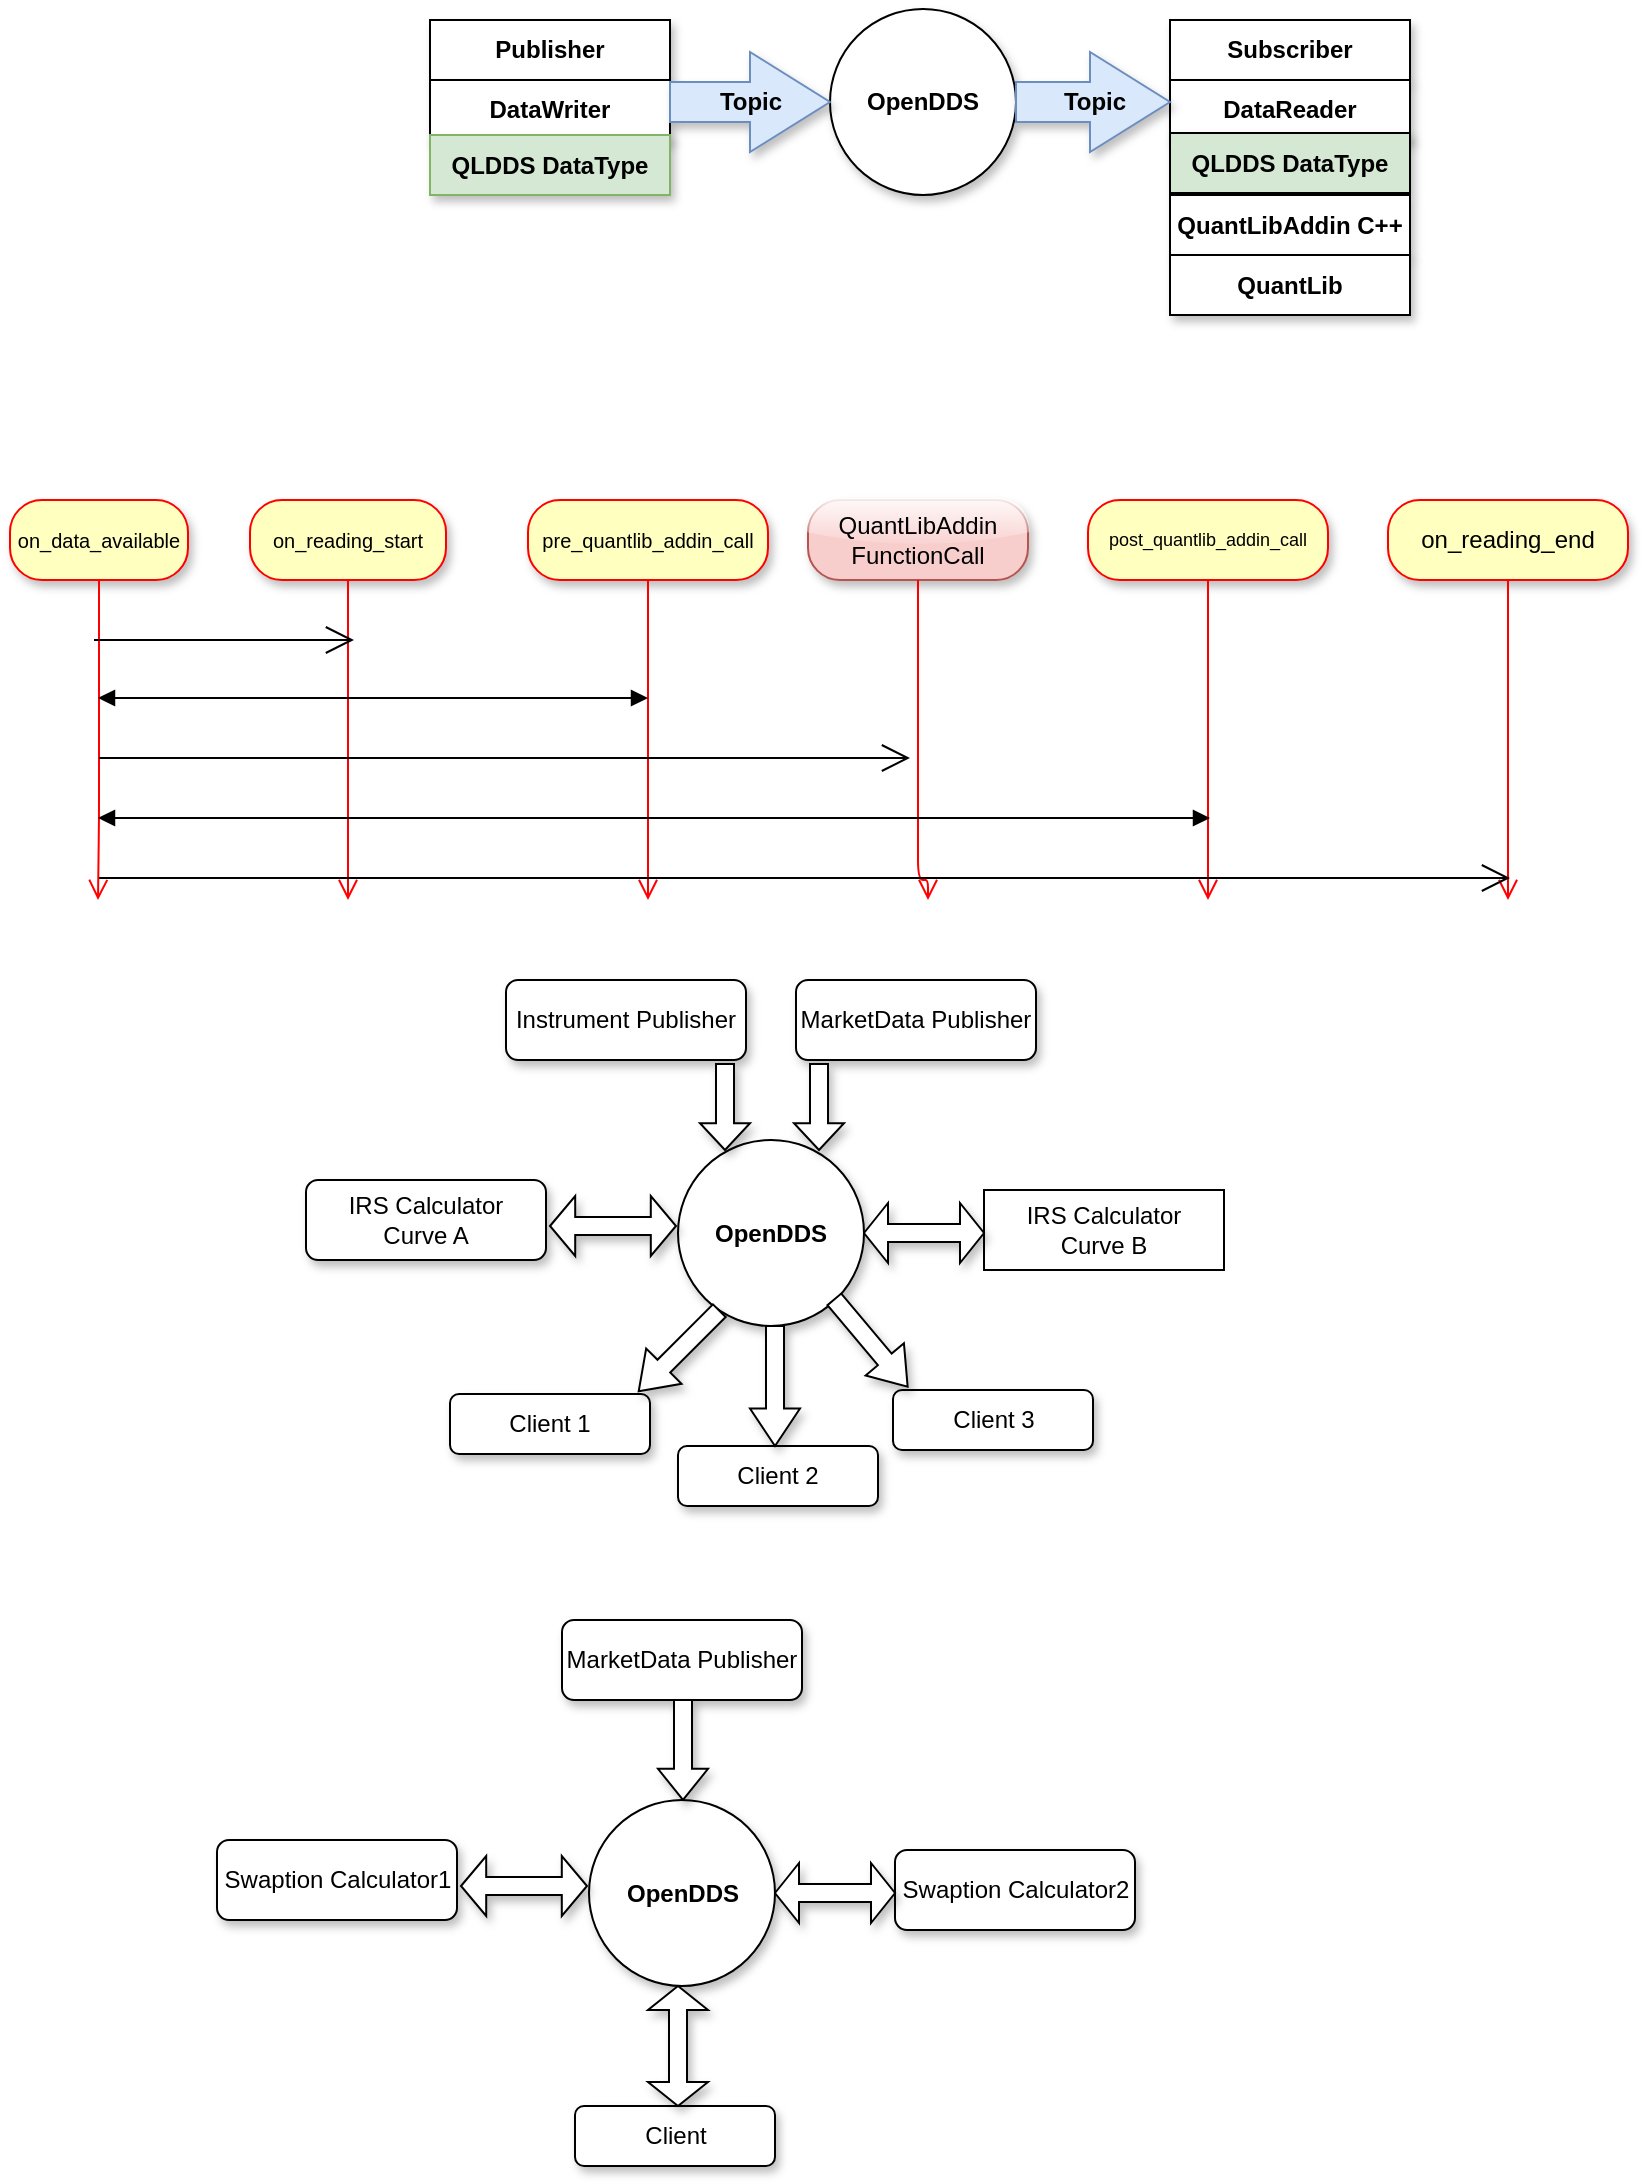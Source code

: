 <mxfile version="12.2.0" type="github" pages="1">
  <diagram id="FgFeBv1eccKTeo6hjX-A" name="Page-1">
    <mxGraphModel dx="952" dy="1168" grid="1" gridSize="10" guides="1" tooltips="1" connect="1" arrows="1" fold="1" page="1" pageScale="1" pageWidth="850" pageHeight="3500" math="0" shadow="0">
      <root>
        <mxCell id="0"/>
        <mxCell id="1" parent="0"/>
        <mxCell id="dGfULtTPnIdKDtHaVdav-1" value="OpenDDS" style="ellipse;whiteSpace=wrap;html=1;aspect=fixed;fontStyle=1;shadow=1;" vertex="1" parent="1">
          <mxGeometry x="430" y="154.5" width="93" height="93" as="geometry"/>
        </mxCell>
        <mxCell id="dGfULtTPnIdKDtHaVdav-2" value="&lt;b&gt;Publisher&lt;/b&gt;" style="rounded=0;whiteSpace=wrap;html=1;shadow=1;" vertex="1" parent="1">
          <mxGeometry x="230" y="160" width="120" height="30" as="geometry"/>
        </mxCell>
        <mxCell id="dGfULtTPnIdKDtHaVdav-6" value="&lt;b&gt;DataWriter&lt;/b&gt;" style="rounded=0;whiteSpace=wrap;html=1;shadow=1;" vertex="1" parent="1">
          <mxGeometry x="230" y="190" width="120" height="30" as="geometry"/>
        </mxCell>
        <mxCell id="dGfULtTPnIdKDtHaVdav-7" value="&lt;b&gt;QLDDS DataType&lt;br&gt;&lt;/b&gt;" style="rounded=0;whiteSpace=wrap;html=1;fillColor=#d5e8d4;strokeColor=#82b366;shadow=1;" vertex="1" parent="1">
          <mxGeometry x="230" y="217.5" width="120" height="30" as="geometry"/>
        </mxCell>
        <mxCell id="dGfULtTPnIdKDtHaVdav-9" value="Topic" style="html=1;shadow=1;dashed=0;align=center;verticalAlign=middle;shape=mxgraph.arrows2.arrow;dy=0.6;dx=40;notch=0;fillColor=#dae8fc;strokeColor=#6c8ebf;fontStyle=1" vertex="1" parent="1">
          <mxGeometry x="350" y="176" width="80" height="50" as="geometry"/>
        </mxCell>
        <mxCell id="dGfULtTPnIdKDtHaVdav-10" value="&lt;b&gt;Subscriber&lt;/b&gt;" style="rounded=0;whiteSpace=wrap;html=1;shadow=1;" vertex="1" parent="1">
          <mxGeometry x="600" y="160" width="120" height="30" as="geometry"/>
        </mxCell>
        <mxCell id="dGfULtTPnIdKDtHaVdav-11" value="&lt;b&gt;DataReader&lt;/b&gt;" style="rounded=0;whiteSpace=wrap;html=1;shadow=1;" vertex="1" parent="1">
          <mxGeometry x="600" y="190" width="120" height="30" as="geometry"/>
        </mxCell>
        <mxCell id="dGfULtTPnIdKDtHaVdav-12" value="&lt;b&gt;QLDDS DataType&lt;/b&gt;" style="rounded=0;whiteSpace=wrap;html=1;fillColor=#d5e8d4;strokeColor=#000000;glass=0;shadow=1;comic=0;" vertex="1" parent="1">
          <mxGeometry x="600" y="216.5" width="120" height="30" as="geometry"/>
        </mxCell>
        <mxCell id="dGfULtTPnIdKDtHaVdav-13" value="&lt;b&gt;QuantLibAddin C++&lt;/b&gt;" style="rounded=0;whiteSpace=wrap;html=1;strokeColor=#000000;shadow=1;" vertex="1" parent="1">
          <mxGeometry x="600" y="247.5" width="120" height="30" as="geometry"/>
        </mxCell>
        <mxCell id="dGfULtTPnIdKDtHaVdav-14" value="&lt;b&gt;QuantLib&lt;/b&gt;" style="rounded=0;whiteSpace=wrap;html=1;shadow=1;" vertex="1" parent="1">
          <mxGeometry x="600" y="277.5" width="120" height="30" as="geometry"/>
        </mxCell>
        <mxCell id="dGfULtTPnIdKDtHaVdav-15" value="Topic" style="html=1;shadow=1;dashed=0;align=center;verticalAlign=middle;shape=mxgraph.arrows2.arrow;dy=0.6;dx=40;notch=0;fillColor=#dae8fc;strokeColor=#6c8ebf;fontStyle=1" vertex="1" parent="1">
          <mxGeometry x="523" y="176" width="77" height="50" as="geometry"/>
        </mxCell>
        <mxCell id="dGfULtTPnIdKDtHaVdav-18" value="on_data_available" style="rounded=1;whiteSpace=wrap;html=1;arcSize=40;fontColor=#000000;fillColor=#ffffc0;strokeColor=#ff0000;shadow=1;glass=0;comic=0;fontSize=10;" vertex="1" parent="1">
          <mxGeometry x="20" y="400" width="89" height="40" as="geometry"/>
        </mxCell>
        <mxCell id="dGfULtTPnIdKDtHaVdav-19" value="" style="edgeStyle=orthogonalEdgeStyle;html=1;verticalAlign=bottom;endArrow=open;endSize=8;strokeColor=#ff0000;" edge="1" source="dGfULtTPnIdKDtHaVdav-18" parent="1">
          <mxGeometry relative="1" as="geometry">
            <mxPoint x="64" y="600" as="targetPoint"/>
            <Array as="points">
              <mxPoint x="64" y="560"/>
              <mxPoint x="64" y="560"/>
            </Array>
          </mxGeometry>
        </mxCell>
        <mxCell id="dGfULtTPnIdKDtHaVdav-20" value="on_reading_start" style="rounded=1;whiteSpace=wrap;html=1;arcSize=40;fontColor=#000000;fillColor=#ffffc0;strokeColor=#ff0000;shadow=1;glass=0;comic=0;fontSize=10;" vertex="1" parent="1">
          <mxGeometry x="140" y="400" width="98" height="40" as="geometry"/>
        </mxCell>
        <mxCell id="dGfULtTPnIdKDtHaVdav-21" value="" style="edgeStyle=orthogonalEdgeStyle;html=1;verticalAlign=bottom;endArrow=open;endSize=8;strokeColor=#ff0000;" edge="1" source="dGfULtTPnIdKDtHaVdav-20" parent="1">
          <mxGeometry relative="1" as="geometry">
            <mxPoint x="189" y="600" as="targetPoint"/>
          </mxGeometry>
        </mxCell>
        <mxCell id="dGfULtTPnIdKDtHaVdav-24" value="pre_quantlib_addin_call" style="rounded=1;whiteSpace=wrap;html=1;arcSize=40;fontColor=#000000;fillColor=#ffffc0;strokeColor=#ff0000;shadow=1;glass=0;comic=0;fontSize=10;" vertex="1" parent="1">
          <mxGeometry x="279" y="400" width="120" height="40" as="geometry"/>
        </mxCell>
        <mxCell id="dGfULtTPnIdKDtHaVdav-25" value="" style="edgeStyle=orthogonalEdgeStyle;html=1;verticalAlign=bottom;endArrow=open;endSize=8;strokeColor=#ff0000;" edge="1" source="dGfULtTPnIdKDtHaVdav-24" parent="1">
          <mxGeometry relative="1" as="geometry">
            <mxPoint x="339" y="600" as="targetPoint"/>
          </mxGeometry>
        </mxCell>
        <mxCell id="dGfULtTPnIdKDtHaVdav-28" value="" style="endArrow=block;startArrow=block;endFill=1;startFill=1;html=1;fontSize=10;" edge="1" parent="1">
          <mxGeometry width="160" relative="1" as="geometry">
            <mxPoint x="64" y="499" as="sourcePoint"/>
            <mxPoint x="339" y="499" as="targetPoint"/>
          </mxGeometry>
        </mxCell>
        <mxCell id="dGfULtTPnIdKDtHaVdav-29" value="QuantLibAddin&lt;br&gt;FunctionCall" style="rounded=1;whiteSpace=wrap;html=1;arcSize=40;fillColor=#f8cecc;strokeColor=#b85450;shadow=1;glass=1;comic=0;" vertex="1" parent="1">
          <mxGeometry x="419" y="400" width="110" height="40" as="geometry"/>
        </mxCell>
        <mxCell id="dGfULtTPnIdKDtHaVdav-30" value="" style="edgeStyle=orthogonalEdgeStyle;html=1;verticalAlign=bottom;endArrow=open;endSize=8;strokeColor=#ff0000;fontSize=10;" edge="1" parent="1">
          <mxGeometry relative="1" as="geometry">
            <mxPoint x="479" y="600" as="targetPoint"/>
            <mxPoint x="474" y="440" as="sourcePoint"/>
            <Array as="points">
              <mxPoint x="474" y="590"/>
              <mxPoint x="479" y="590"/>
            </Array>
          </mxGeometry>
        </mxCell>
        <mxCell id="dGfULtTPnIdKDtHaVdav-34" value="post_quantlib_addin_call" style="rounded=1;whiteSpace=wrap;html=1;arcSize=40;fontColor=#000000;fillColor=#ffffc0;strokeColor=#ff0000;shadow=1;glass=0;comic=0;fontSize=9;" vertex="1" parent="1">
          <mxGeometry x="559" y="400" width="120" height="40" as="geometry"/>
        </mxCell>
        <mxCell id="dGfULtTPnIdKDtHaVdav-35" value="" style="edgeStyle=orthogonalEdgeStyle;html=1;verticalAlign=bottom;endArrow=open;endSize=8;strokeColor=#ff0000;fontSize=10;" edge="1" source="dGfULtTPnIdKDtHaVdav-34" parent="1">
          <mxGeometry relative="1" as="geometry">
            <mxPoint x="619" y="600" as="targetPoint"/>
          </mxGeometry>
        </mxCell>
        <mxCell id="dGfULtTPnIdKDtHaVdav-39" value="on_reading_end" style="rounded=1;whiteSpace=wrap;html=1;arcSize=40;fontColor=#000000;fillColor=#ffffc0;strokeColor=#ff0000;shadow=1;glass=0;comic=0;" vertex="1" parent="1">
          <mxGeometry x="709" y="400" width="120" height="40" as="geometry"/>
        </mxCell>
        <mxCell id="dGfULtTPnIdKDtHaVdav-40" value="" style="edgeStyle=orthogonalEdgeStyle;html=1;verticalAlign=bottom;endArrow=open;endSize=8;strokeColor=#ff0000;fontSize=9;" edge="1" source="dGfULtTPnIdKDtHaVdav-39" parent="1">
          <mxGeometry relative="1" as="geometry">
            <mxPoint x="769" y="600" as="targetPoint"/>
          </mxGeometry>
        </mxCell>
        <mxCell id="dGfULtTPnIdKDtHaVdav-42" value="" style="endArrow=block;startArrow=block;endFill=1;startFill=1;html=1;fontSize=9;" edge="1" parent="1">
          <mxGeometry width="160" relative="1" as="geometry">
            <mxPoint x="64" y="559" as="sourcePoint"/>
            <mxPoint x="620" y="559" as="targetPoint"/>
          </mxGeometry>
        </mxCell>
        <mxCell id="dGfULtTPnIdKDtHaVdav-49" value="" style="endArrow=open;endFill=1;endSize=12;html=1;fontSize=9;" edge="1" parent="1">
          <mxGeometry width="160" relative="1" as="geometry">
            <mxPoint x="62" y="470" as="sourcePoint"/>
            <mxPoint x="192" y="470" as="targetPoint"/>
          </mxGeometry>
        </mxCell>
        <mxCell id="dGfULtTPnIdKDtHaVdav-50" value="" style="endArrow=open;endFill=1;endSize=12;html=1;fontSize=9;" edge="1" parent="1">
          <mxGeometry width="160" relative="1" as="geometry">
            <mxPoint x="64.5" y="529" as="sourcePoint"/>
            <mxPoint x="470" y="529" as="targetPoint"/>
          </mxGeometry>
        </mxCell>
        <mxCell id="dGfULtTPnIdKDtHaVdav-51" value="" style="endArrow=open;endFill=1;endSize=12;html=1;fontSize=9;" edge="1" parent="1">
          <mxGeometry width="160" relative="1" as="geometry">
            <mxPoint x="64.5" y="589" as="sourcePoint"/>
            <mxPoint x="770" y="589" as="targetPoint"/>
          </mxGeometry>
        </mxCell>
        <mxCell id="dGfULtTPnIdKDtHaVdav-53" value="&lt;font style=&quot;font-size: 12px&quot;&gt;Instrument Publisher&lt;/font&gt;" style="rounded=1;whiteSpace=wrap;html=1;shadow=1;glass=0;comic=0;strokeColor=#000000;fontSize=9;" vertex="1" parent="1">
          <mxGeometry x="268" y="640" width="120" height="40" as="geometry"/>
        </mxCell>
        <mxCell id="dGfULtTPnIdKDtHaVdav-54" value="&lt;font style=&quot;font-size: 12px&quot;&gt;MarketData Publisher&lt;/font&gt;" style="rounded=1;whiteSpace=wrap;html=1;shadow=1;glass=0;comic=0;strokeColor=#000000;fontSize=9;" vertex="1" parent="1">
          <mxGeometry x="413" y="640" width="120" height="40" as="geometry"/>
        </mxCell>
        <mxCell id="dGfULtTPnIdKDtHaVdav-55" value="OpenDDS" style="ellipse;whiteSpace=wrap;html=1;aspect=fixed;fontStyle=1;shadow=1;" vertex="1" parent="1">
          <mxGeometry x="354" y="720" width="93" height="93" as="geometry"/>
        </mxCell>
        <mxCell id="dGfULtTPnIdKDtHaVdav-56" value="&lt;font style=&quot;font-size: 12px&quot;&gt;IRS Calculator&lt;br&gt;Curve A&lt;br&gt;&lt;/font&gt;" style="rounded=1;whiteSpace=wrap;html=1;shadow=1;glass=0;comic=0;strokeColor=#000000;fontSize=9;" vertex="1" parent="1">
          <mxGeometry x="168" y="740" width="120" height="40" as="geometry"/>
        </mxCell>
        <mxCell id="dGfULtTPnIdKDtHaVdav-57" value="&lt;font style=&quot;font-size: 12px&quot;&gt;&lt;span style=&quot;white-space: normal&quot;&gt;IRS Calculator&lt;/span&gt;&lt;br style=&quot;white-space: normal&quot;&gt;&lt;span style=&quot;white-space: normal&quot;&gt;Curve B&lt;/span&gt;&lt;/font&gt;" style="rounded=0;whiteSpace=wrap;html=1;shadow=0;glass=0;comic=0;strokeColor=#000000;fontSize=9;" vertex="1" parent="1">
          <mxGeometry x="507" y="745" width="120" height="40" as="geometry"/>
        </mxCell>
        <mxCell id="dGfULtTPnIdKDtHaVdav-58" value="&lt;font style=&quot;font-size: 12px&quot;&gt;Client 1&lt;/font&gt;" style="rounded=1;whiteSpace=wrap;html=1;shadow=1;glass=0;comic=0;strokeColor=#000000;fontSize=9;" vertex="1" parent="1">
          <mxGeometry x="240" y="847" width="100" height="30" as="geometry"/>
        </mxCell>
        <mxCell id="dGfULtTPnIdKDtHaVdav-59" value="&lt;font style=&quot;font-size: 12px&quot;&gt;Client 2&lt;/font&gt;" style="rounded=1;whiteSpace=wrap;html=1;shadow=1;glass=0;comic=0;strokeColor=#000000;fontSize=9;" vertex="1" parent="1">
          <mxGeometry x="354" y="873" width="100" height="30" as="geometry"/>
        </mxCell>
        <mxCell id="dGfULtTPnIdKDtHaVdav-60" value="&lt;font style=&quot;font-size: 12px&quot;&gt;Client 3&lt;/font&gt;" style="rounded=1;whiteSpace=wrap;html=1;shadow=1;glass=0;comic=0;strokeColor=#000000;fontSize=9;" vertex="1" parent="1">
          <mxGeometry x="461.5" y="845" width="100" height="30" as="geometry"/>
        </mxCell>
        <mxCell id="dGfULtTPnIdKDtHaVdav-65" value="" style="shape=doubleArrow;whiteSpace=wrap;html=1;shadow=1;glass=0;comic=0;strokeColor=#000000;fontSize=9;" vertex="1" parent="1">
          <mxGeometry x="290" y="748" width="63" height="30" as="geometry"/>
        </mxCell>
        <mxCell id="dGfULtTPnIdKDtHaVdav-67" value="" style="shape=doubleArrow;whiteSpace=wrap;html=1;shadow=1;glass=0;comic=0;strokeColor=#000000;fontSize=9;" vertex="1" parent="1">
          <mxGeometry x="447" y="751.5" width="60" height="30" as="geometry"/>
        </mxCell>
        <mxCell id="dGfULtTPnIdKDtHaVdav-73" value="" style="shape=singleArrow;direction=south;whiteSpace=wrap;html=1;shadow=1;glass=0;comic=0;strokeColor=#000000;fontSize=9;arrowWidth=0.36;arrowSize=0.312;" vertex="1" parent="1">
          <mxGeometry x="365" y="682" width="25" height="43" as="geometry"/>
        </mxCell>
        <mxCell id="dGfULtTPnIdKDtHaVdav-78" value="" style="shape=singleArrow;direction=south;whiteSpace=wrap;html=1;shadow=1;glass=0;comic=0;strokeColor=#000000;fontSize=9;arrowWidth=0.36;arrowSize=0.312;" vertex="1" parent="1">
          <mxGeometry x="412" y="682" width="25" height="43" as="geometry"/>
        </mxCell>
        <mxCell id="dGfULtTPnIdKDtHaVdav-80" value="" style="shape=singleArrow;direction=south;whiteSpace=wrap;html=1;shadow=1;glass=0;comic=0;strokeColor=#000000;fontSize=9;arrowWidth=0.36;arrowSize=0.312;rotation=-40;" vertex="1" parent="1">
          <mxGeometry x="438" y="793" width="25" height="57" as="geometry"/>
        </mxCell>
        <mxCell id="dGfULtTPnIdKDtHaVdav-81" value="" style="shape=singleArrow;direction=south;whiteSpace=wrap;html=1;shadow=1;glass=0;comic=0;strokeColor=#000000;fontSize=9;arrowWidth=0.36;arrowSize=0.312;" vertex="1" parent="1">
          <mxGeometry x="390" y="813" width="25" height="60" as="geometry"/>
        </mxCell>
        <mxCell id="dGfULtTPnIdKDtHaVdav-82" value="" style="shape=singleArrow;direction=south;whiteSpace=wrap;html=1;shadow=1;glass=0;comic=0;strokeColor=#000000;fontSize=9;arrowWidth=0.36;arrowSize=0.312;rotation=45;" vertex="1" parent="1">
          <mxGeometry x="342" y="797" width="25" height="57" as="geometry"/>
        </mxCell>
        <mxCell id="dGfULtTPnIdKDtHaVdav-83" value="&lt;font style=&quot;font-size: 12px&quot;&gt;MarketData Publisher&lt;/font&gt;" style="rounded=1;whiteSpace=wrap;html=1;shadow=1;glass=0;comic=0;strokeColor=#000000;fontSize=9;" vertex="1" parent="1">
          <mxGeometry x="296" y="960" width="120" height="40" as="geometry"/>
        </mxCell>
        <mxCell id="dGfULtTPnIdKDtHaVdav-84" value="OpenDDS" style="ellipse;whiteSpace=wrap;html=1;aspect=fixed;fontStyle=1;shadow=1;" vertex="1" parent="1">
          <mxGeometry x="309.5" y="1050" width="93" height="93" as="geometry"/>
        </mxCell>
        <mxCell id="dGfULtTPnIdKDtHaVdav-85" value="&lt;font style=&quot;font-size: 12px&quot;&gt;Swaption Calculator1&lt;br&gt;&lt;/font&gt;" style="rounded=1;whiteSpace=wrap;html=1;shadow=1;glass=0;comic=0;strokeColor=#000000;fontSize=9;" vertex="1" parent="1">
          <mxGeometry x="123.5" y="1070" width="120" height="40" as="geometry"/>
        </mxCell>
        <mxCell id="dGfULtTPnIdKDtHaVdav-86" value="&lt;span style=&quot;font-size: 12px&quot;&gt;Swaption Calculator2&lt;/span&gt;" style="rounded=1;whiteSpace=wrap;html=1;shadow=1;glass=0;comic=0;strokeColor=#000000;fontSize=9;" vertex="1" parent="1">
          <mxGeometry x="462.5" y="1075" width="120" height="40" as="geometry"/>
        </mxCell>
        <mxCell id="dGfULtTPnIdKDtHaVdav-87" value="&lt;font style=&quot;font-size: 12px&quot;&gt;Client&lt;/font&gt;" style="rounded=1;whiteSpace=wrap;html=1;shadow=1;glass=0;comic=0;strokeColor=#000000;fontSize=9;" vertex="1" parent="1">
          <mxGeometry x="302.5" y="1203" width="100" height="30" as="geometry"/>
        </mxCell>
        <mxCell id="dGfULtTPnIdKDtHaVdav-88" value="" style="shape=doubleArrow;whiteSpace=wrap;html=1;shadow=1;glass=0;comic=0;strokeColor=#000000;fontSize=9;" vertex="1" parent="1">
          <mxGeometry x="245.5" y="1078" width="63" height="30" as="geometry"/>
        </mxCell>
        <mxCell id="dGfULtTPnIdKDtHaVdav-89" value="" style="shape=doubleArrow;whiteSpace=wrap;html=1;shadow=1;glass=0;comic=0;strokeColor=#000000;fontSize=9;" vertex="1" parent="1">
          <mxGeometry x="402.5" y="1081.5" width="60" height="30" as="geometry"/>
        </mxCell>
        <mxCell id="dGfULtTPnIdKDtHaVdav-90" value="" style="shape=singleArrow;direction=south;whiteSpace=wrap;html=1;shadow=1;glass=0;comic=0;strokeColor=#000000;fontSize=9;arrowWidth=0.36;arrowSize=0.312;" vertex="1" parent="1">
          <mxGeometry x="344" y="1000" width="25" height="50" as="geometry"/>
        </mxCell>
        <mxCell id="dGfULtTPnIdKDtHaVdav-93" value="" style="shape=doubleArrow;whiteSpace=wrap;html=1;shadow=1;glass=0;comic=0;strokeColor=#000000;fontSize=9;direction=south;" vertex="1" parent="1">
          <mxGeometry x="339" y="1143" width="30" height="60" as="geometry"/>
        </mxCell>
      </root>
    </mxGraphModel>
  </diagram>
</mxfile>
